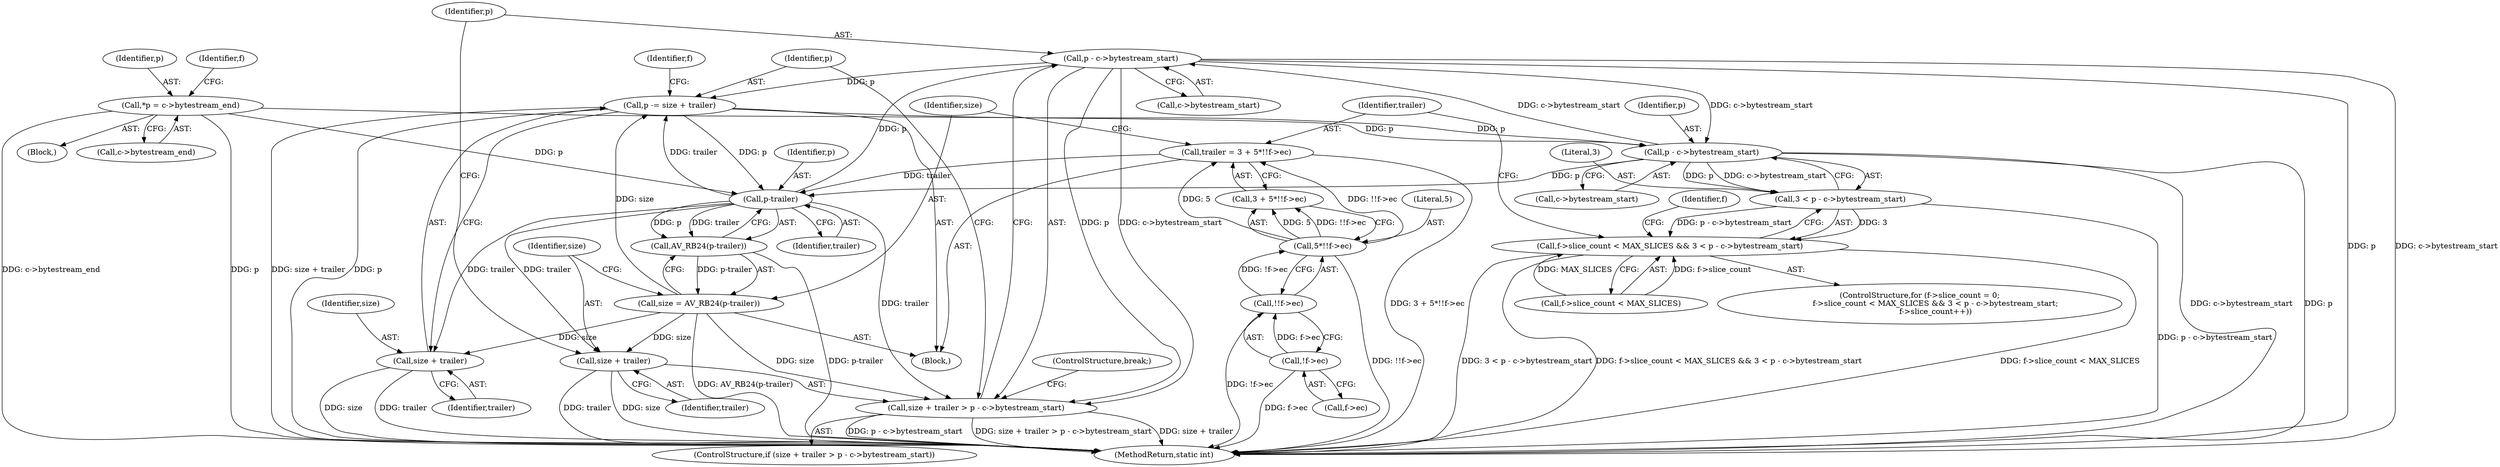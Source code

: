 digraph "0_FFmpeg_547d690d676064069d44703a1917e0dab7e33445@pointer" {
"1000874" [label="(Call,p - c->bytestream_start)"];
"1000866" [label="(Call,p-trailer)"];
"1000880" [label="(Call,p -= size + trailer)"];
"1000863" [label="(Call,size = AV_RB24(p-trailer))"];
"1000865" [label="(Call,AV_RB24(p-trailer))"];
"1000874" [label="(Call,p - c->bytestream_start)"];
"1000840" [label="(Call,p - c->bytestream_start)"];
"1000821" [label="(Call,*p = c->bytestream_end)"];
"1000851" [label="(Call,trailer = 3 + 5*!!f->ec)"];
"1000855" [label="(Call,5*!!f->ec)"];
"1000857" [label="(Call,!!f->ec)"];
"1000858" [label="(Call,!f->ec)"];
"1000838" [label="(Call,3 < p - c->bytestream_start)"];
"1000832" [label="(Call,f->slice_count < MAX_SLICES && 3 < p - c->bytestream_start)"];
"1000870" [label="(Call,size + trailer > p - c->bytestream_start)"];
"1000871" [label="(Call,size + trailer)"];
"1000882" [label="(Call,size + trailer)"];
"1000863" [label="(Call,size = AV_RB24(p-trailer))"];
"1000882" [label="(Call,size + trailer)"];
"1000819" [label="(Block,)"];
"1000841" [label="(Identifier,p)"];
"1000879" [label="(ControlStructure,break;)"];
"1000868" [label="(Identifier,trailer)"];
"1000823" [label="(Call,c->bytestream_end)"];
"1000880" [label="(Call,p -= size + trailer)"];
"1000866" [label="(Call,p-trailer)"];
"1000874" [label="(Call,p - c->bytestream_start)"];
"1000871" [label="(Call,size + trailer)"];
"1000852" [label="(Identifier,trailer)"];
"1000881" [label="(Identifier,p)"];
"1000884" [label="(Identifier,trailer)"];
"1000847" [label="(Identifier,f)"];
"1000853" [label="(Call,3 + 5*!!f->ec)"];
"1000851" [label="(Call,trailer = 3 + 5*!!f->ec)"];
"1000889" [label="(Identifier,f)"];
"1000842" [label="(Call,c->bytestream_start)"];
"1000832" [label="(Call,f->slice_count < MAX_SLICES && 3 < p - c->bytestream_start)"];
"1000838" [label="(Call,3 < p - c->bytestream_start)"];
"1000856" [label="(Literal,5)"];
"1000839" [label="(Literal,3)"];
"1000833" [label="(Call,f->slice_count < MAX_SLICES)"];
"1000822" [label="(Identifier,p)"];
"1000858" [label="(Call,!f->ec)"];
"1000873" [label="(Identifier,trailer)"];
"1000859" [label="(Call,f->ec)"];
"1000849" [label="(Block,)"];
"1000840" [label="(Call,p - c->bytestream_start)"];
"1000869" [label="(ControlStructure,if (size + trailer > p - c->bytestream_start))"];
"1000872" [label="(Identifier,size)"];
"1000876" [label="(Call,c->bytestream_start)"];
"1000867" [label="(Identifier,p)"];
"1000826" [label="(ControlStructure,for (f->slice_count = 0;\n             f->slice_count < MAX_SLICES && 3 < p - c->bytestream_start;\n             f->slice_count++))"];
"1000821" [label="(Call,*p = c->bytestream_end)"];
"1000864" [label="(Identifier,size)"];
"1001241" [label="(MethodReturn,static int)"];
"1000829" [label="(Identifier,f)"];
"1000875" [label="(Identifier,p)"];
"1000865" [label="(Call,AV_RB24(p-trailer))"];
"1000883" [label="(Identifier,size)"];
"1000870" [label="(Call,size + trailer > p - c->bytestream_start)"];
"1000857" [label="(Call,!!f->ec)"];
"1000855" [label="(Call,5*!!f->ec)"];
"1000874" -> "1000870"  [label="AST: "];
"1000874" -> "1000876"  [label="CFG: "];
"1000875" -> "1000874"  [label="AST: "];
"1000876" -> "1000874"  [label="AST: "];
"1000870" -> "1000874"  [label="CFG: "];
"1000874" -> "1001241"  [label="DDG: c->bytestream_start"];
"1000874" -> "1001241"  [label="DDG: p"];
"1000874" -> "1000840"  [label="DDG: c->bytestream_start"];
"1000874" -> "1000870"  [label="DDG: p"];
"1000874" -> "1000870"  [label="DDG: c->bytestream_start"];
"1000866" -> "1000874"  [label="DDG: p"];
"1000840" -> "1000874"  [label="DDG: c->bytestream_start"];
"1000874" -> "1000880"  [label="DDG: p"];
"1000866" -> "1000865"  [label="AST: "];
"1000866" -> "1000868"  [label="CFG: "];
"1000867" -> "1000866"  [label="AST: "];
"1000868" -> "1000866"  [label="AST: "];
"1000865" -> "1000866"  [label="CFG: "];
"1000866" -> "1000865"  [label="DDG: p"];
"1000866" -> "1000865"  [label="DDG: trailer"];
"1000880" -> "1000866"  [label="DDG: p"];
"1000821" -> "1000866"  [label="DDG: p"];
"1000840" -> "1000866"  [label="DDG: p"];
"1000851" -> "1000866"  [label="DDG: trailer"];
"1000866" -> "1000870"  [label="DDG: trailer"];
"1000866" -> "1000871"  [label="DDG: trailer"];
"1000866" -> "1000880"  [label="DDG: trailer"];
"1000866" -> "1000882"  [label="DDG: trailer"];
"1000880" -> "1000849"  [label="AST: "];
"1000880" -> "1000882"  [label="CFG: "];
"1000881" -> "1000880"  [label="AST: "];
"1000882" -> "1000880"  [label="AST: "];
"1000847" -> "1000880"  [label="CFG: "];
"1000880" -> "1001241"  [label="DDG: p"];
"1000880" -> "1001241"  [label="DDG: size + trailer"];
"1000880" -> "1000840"  [label="DDG: p"];
"1000863" -> "1000880"  [label="DDG: size"];
"1000863" -> "1000849"  [label="AST: "];
"1000863" -> "1000865"  [label="CFG: "];
"1000864" -> "1000863"  [label="AST: "];
"1000865" -> "1000863"  [label="AST: "];
"1000872" -> "1000863"  [label="CFG: "];
"1000863" -> "1001241"  [label="DDG: AV_RB24(p-trailer)"];
"1000865" -> "1000863"  [label="DDG: p-trailer"];
"1000863" -> "1000870"  [label="DDG: size"];
"1000863" -> "1000871"  [label="DDG: size"];
"1000863" -> "1000882"  [label="DDG: size"];
"1000865" -> "1001241"  [label="DDG: p-trailer"];
"1000840" -> "1000838"  [label="AST: "];
"1000840" -> "1000842"  [label="CFG: "];
"1000841" -> "1000840"  [label="AST: "];
"1000842" -> "1000840"  [label="AST: "];
"1000838" -> "1000840"  [label="CFG: "];
"1000840" -> "1001241"  [label="DDG: c->bytestream_start"];
"1000840" -> "1001241"  [label="DDG: p"];
"1000840" -> "1000838"  [label="DDG: p"];
"1000840" -> "1000838"  [label="DDG: c->bytestream_start"];
"1000821" -> "1000840"  [label="DDG: p"];
"1000821" -> "1000819"  [label="AST: "];
"1000821" -> "1000823"  [label="CFG: "];
"1000822" -> "1000821"  [label="AST: "];
"1000823" -> "1000821"  [label="AST: "];
"1000829" -> "1000821"  [label="CFG: "];
"1000821" -> "1001241"  [label="DDG: c->bytestream_end"];
"1000821" -> "1001241"  [label="DDG: p"];
"1000851" -> "1000849"  [label="AST: "];
"1000851" -> "1000853"  [label="CFG: "];
"1000852" -> "1000851"  [label="AST: "];
"1000853" -> "1000851"  [label="AST: "];
"1000864" -> "1000851"  [label="CFG: "];
"1000851" -> "1001241"  [label="DDG: 3 + 5*!!f->ec"];
"1000855" -> "1000851"  [label="DDG: 5"];
"1000855" -> "1000851"  [label="DDG: !!f->ec"];
"1000855" -> "1000853"  [label="AST: "];
"1000855" -> "1000857"  [label="CFG: "];
"1000856" -> "1000855"  [label="AST: "];
"1000857" -> "1000855"  [label="AST: "];
"1000853" -> "1000855"  [label="CFG: "];
"1000855" -> "1001241"  [label="DDG: !!f->ec"];
"1000855" -> "1000853"  [label="DDG: 5"];
"1000855" -> "1000853"  [label="DDG: !!f->ec"];
"1000857" -> "1000855"  [label="DDG: !f->ec"];
"1000857" -> "1000858"  [label="CFG: "];
"1000858" -> "1000857"  [label="AST: "];
"1000857" -> "1001241"  [label="DDG: !f->ec"];
"1000858" -> "1000857"  [label="DDG: f->ec"];
"1000858" -> "1000859"  [label="CFG: "];
"1000859" -> "1000858"  [label="AST: "];
"1000858" -> "1001241"  [label="DDG: f->ec"];
"1000838" -> "1000832"  [label="AST: "];
"1000839" -> "1000838"  [label="AST: "];
"1000832" -> "1000838"  [label="CFG: "];
"1000838" -> "1001241"  [label="DDG: p - c->bytestream_start"];
"1000838" -> "1000832"  [label="DDG: 3"];
"1000838" -> "1000832"  [label="DDG: p - c->bytestream_start"];
"1000832" -> "1000826"  [label="AST: "];
"1000832" -> "1000833"  [label="CFG: "];
"1000833" -> "1000832"  [label="AST: "];
"1000852" -> "1000832"  [label="CFG: "];
"1000889" -> "1000832"  [label="CFG: "];
"1000832" -> "1001241"  [label="DDG: 3 < p - c->bytestream_start"];
"1000832" -> "1001241"  [label="DDG: f->slice_count < MAX_SLICES && 3 < p - c->bytestream_start"];
"1000832" -> "1001241"  [label="DDG: f->slice_count < MAX_SLICES"];
"1000833" -> "1000832"  [label="DDG: f->slice_count"];
"1000833" -> "1000832"  [label="DDG: MAX_SLICES"];
"1000870" -> "1000869"  [label="AST: "];
"1000871" -> "1000870"  [label="AST: "];
"1000879" -> "1000870"  [label="CFG: "];
"1000881" -> "1000870"  [label="CFG: "];
"1000870" -> "1001241"  [label="DDG: p - c->bytestream_start"];
"1000870" -> "1001241"  [label="DDG: size + trailer > p - c->bytestream_start"];
"1000870" -> "1001241"  [label="DDG: size + trailer"];
"1000871" -> "1000873"  [label="CFG: "];
"1000872" -> "1000871"  [label="AST: "];
"1000873" -> "1000871"  [label="AST: "];
"1000875" -> "1000871"  [label="CFG: "];
"1000871" -> "1001241"  [label="DDG: size"];
"1000871" -> "1001241"  [label="DDG: trailer"];
"1000882" -> "1000884"  [label="CFG: "];
"1000883" -> "1000882"  [label="AST: "];
"1000884" -> "1000882"  [label="AST: "];
"1000882" -> "1001241"  [label="DDG: size"];
"1000882" -> "1001241"  [label="DDG: trailer"];
}
